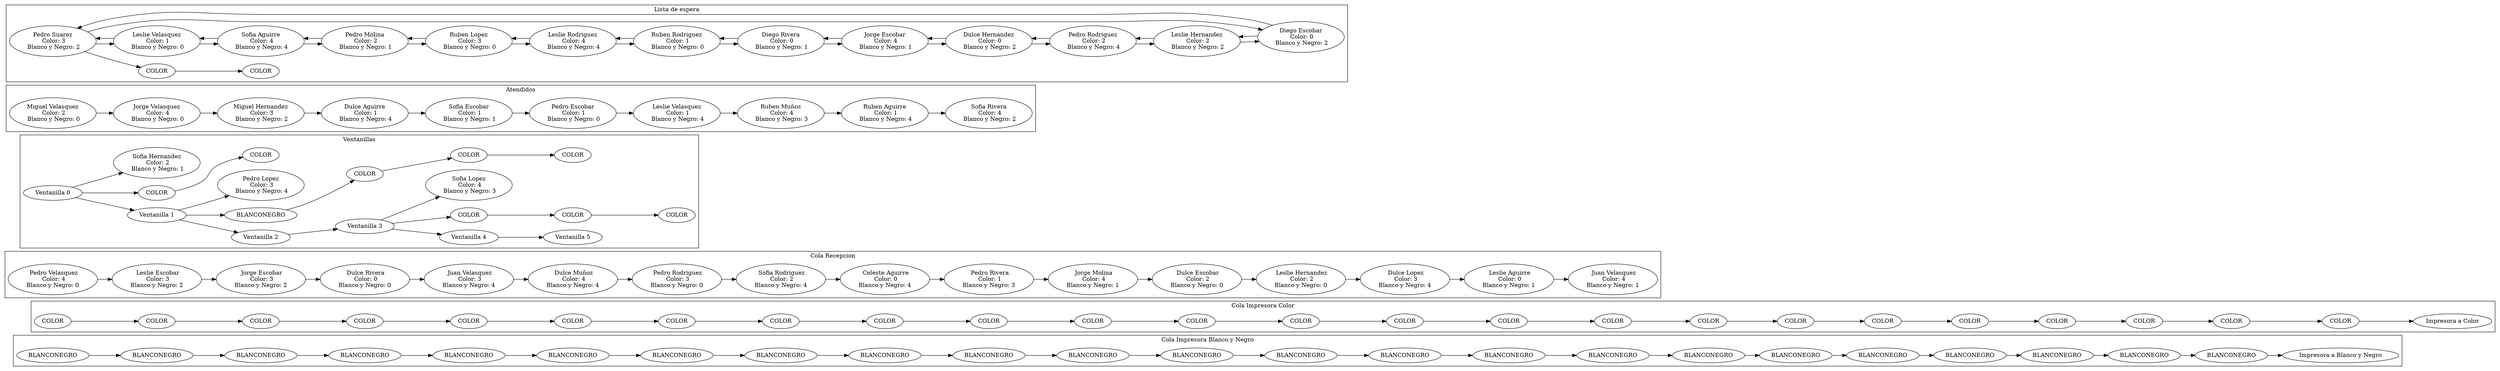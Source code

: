 digraph G{
rankdir=LR;
subgraph clusterPrintBN {
/* Cola blanco y negro */
label="Cola Impresora Blanco y Negro";
ceba068744fba4912c9b6a3fea54[label="BLANCONEGRO"];
ceba068744fba4912c9b6a3fea54->bc6678a14d1aa78bb89141c536bf;
bc6678a14d1aa78bb89141c536bf[label="BLANCONEGRO"];
bc6678a14d1aa78bb89141c536bf->be6229719494c96b659d001d185ba;
be6229719494c96b659d001d185ba[label="BLANCONEGRO"];
be6229719494c96b659d001d185ba->f2550f486c24f2a973c110701a59371;
f2550f486c24f2a973c110701a59371[label="BLANCONEGRO"];
f2550f486c24f2a973c110701a59371->ffa9f62b41448f29b5d65932e4eccf8;
ffa9f62b41448f29b5d65932e4eccf8[label="BLANCONEGRO"];
ffa9f62b41448f29b5d65932e4eccf8->b675748958c0ae13264763c00;
b675748958c0ae13264763c00[label="BLANCONEGRO"];
b675748958c0ae13264763c00->feea8c47ef95d9de884f3c7e33;
feea8c47ef95d9de884f3c7e33[label="BLANCONEGRO"];
feea8c47ef95d9de884f3c7e33->ee3e1b8b225432aa20f9c94d793f6be;
ee3e1b8b225432aa20f9c94d793f6be[label="BLANCONEGRO"];
ee3e1b8b225432aa20f9c94d793f6be->ad479ce15b4eb5b6e9160628b3e199;
ad479ce15b4eb5b6e9160628b3e199[label="BLANCONEGRO"];
ad479ce15b4eb5b6e9160628b3e199->b3e7cf70010462ab5360eba36395142;
b3e7cf70010462ab5360eba36395142[label="BLANCONEGRO"];
b3e7cf70010462ab5360eba36395142->cff7f42818136434b5a170e7b;
cff7f42818136434b5a170e7b[label="BLANCONEGRO"];
cff7f42818136434b5a170e7b->bf7db12a246cc8e2ebd7279b4fcd4;
bf7db12a246cc8e2ebd7279b4fcd4[label="BLANCONEGRO"];
bf7db12a246cc8e2ebd7279b4fcd4->c675e93a2e34dfaa8cdc6e4fbb12b4b;
c675e93a2e34dfaa8cdc6e4fbb12b4b[label="BLANCONEGRO"];
c675e93a2e34dfaa8cdc6e4fbb12b4b->bad802e4b58b464f4e6d7d32846;
bad802e4b58b464f4e6d7d32846[label="BLANCONEGRO"];
bad802e4b58b464f4e6d7d32846->dccc62a713d4648a622b973110f3f46;
dccc62a713d4648a622b973110f3f46[label="BLANCONEGRO"];
dccc62a713d4648a622b973110f3f46->f4d57d4097e4e7ba226cf26cb56bbe5;
f4d57d4097e4e7ba226cf26cb56bbe5[label="BLANCONEGRO"];
f4d57d4097e4e7ba226cf26cb56bbe5->fb18c214ddc465ab9181e4e7c9f02ea;
fb18c214ddc465ab9181e4e7c9f02ea[label="BLANCONEGRO"];
fb18c214ddc465ab9181e4e7c9f02ea->d0155b0746d1a4020a50c2fb65ec;
d0155b0746d1a4020a50c2fb65ec[label="BLANCONEGRO"];
d0155b0746d1a4020a50c2fb65ec->adeef6afb34dd2be77681566aca1d2;
adeef6afb34dd2be77681566aca1d2[label="BLANCONEGRO"];
adeef6afb34dd2be77681566aca1d2->a5a7b43217b4b4381aeab9262e206a5;
a5a7b43217b4b4381aeab9262e206a5[label="BLANCONEGRO"];
a5a7b43217b4b4381aeab9262e206a5->df26eed1ff4ef48cc0a588ee187f54;
df26eed1ff4ef48cc0a588ee187f54[label="BLANCONEGRO"];
df26eed1ff4ef48cc0a588ee187f54->bbc11bdcff47a0a244a29c378f1d28;
bbc11bdcff47a0a244a29c378f1d28[label="BLANCONEGRO"];
bbc11bdcff47a0a244a29c378f1d28->cc4ce2a662249758a6870a203afe04c;
cc4ce2a662249758a6870a203afe04c[label="BLANCONEGRO"];
BN[label="Impresora a Blanco y Negro"];
cc4ce2a662249758a6870a203afe04c-> BN;
}subgraph clusterPrintColor {
/* Cola color */
label="Cola Impresora Color";
f1156d680ec4ab7b4d0a3f52934f3f3[label="COLOR"];
f1156d680ec4ab7b4d0a3f52934f3f3->f2ed0ab3b0144a0ab197664a038f149;
f2ed0ab3b0144a0ab197664a038f149[label="COLOR"];
f2ed0ab3b0144a0ab197664a038f149->f01fd12fd3b4899a9a6a5e40bd840ec;
f01fd12fd3b4899a9a6a5e40bd840ec[label="COLOR"];
f01fd12fd3b4899a9a6a5e40bd840ec->eaa606be149eb8c4ebb4a8a999792;
eaa606be149eb8c4ebb4a8a999792[label="COLOR"];
eaa606be149eb8c4ebb4a8a999792->adad874784cae97ede9ded191e03a;
adad874784cae97ede9ded191e03a[label="COLOR"];
adad874784cae97ede9ded191e03a->e50aafadab4f1caf4eb99a7b97e9b8;
e50aafadab4f1caf4eb99a7b97e9b8[label="COLOR"];
e50aafadab4f1caf4eb99a7b97e9b8->a4a39fd17f4b049304de2876a890a9;
a4a39fd17f4b049304de2876a890a9[label="COLOR"];
a4a39fd17f4b049304de2876a890a9->ab4990f54d44bda900aebf6907690fc;
ab4990f54d44bda900aebf6907690fc[label="COLOR"];
ab4990f54d44bda900aebf6907690fc->dca167b114c5fbf98e955ffd52f8d;
dca167b114c5fbf98e955ffd52f8d[label="COLOR"];
dca167b114c5fbf98e955ffd52f8d->ccf84f2b8ea44c7ab3f85b14f23b3ff;
ccf84f2b8ea44c7ab3f85b14f23b3ff[label="COLOR"];
ccf84f2b8ea44c7ab3f85b14f23b3ff->c74c309e44486a22b33d38a8a1b3e;
c74c309e44486a22b33d38a8a1b3e[label="COLOR"];
c74c309e44486a22b33d38a8a1b3e->a0f3314613041058078305fe6fce46d;
a0f3314613041058078305fe6fce46d[label="COLOR"];
a0f3314613041058078305fe6fce46d->d0b0be2320478a8cb40ca13520033e;
d0b0be2320478a8cb40ca13520033e[label="COLOR"];
d0b0be2320478a8cb40ca13520033e->de54da356cf4a6794630954e7282985;
de54da356cf4a6794630954e7282985[label="COLOR"];
de54da356cf4a6794630954e7282985->cfebffe0f4f2a93f1b57e07e55c24;
cfebffe0f4f2a93f1b57e07e55c24[label="COLOR"];
cfebffe0f4f2a93f1b57e07e55c24->aafdbcacef84a54953111fbe6d5bac1;
aafdbcacef84a54953111fbe6d5bac1[label="COLOR"];
aafdbcacef84a54953111fbe6d5bac1->fad986c8b34db8b885294972a0e66e;
fad986c8b34db8b885294972a0e66e[label="COLOR"];
fad986c8b34db8b885294972a0e66e->aa22c0e5d3747c5a69dc404d4067d46;
aa22c0e5d3747c5a69dc404d4067d46[label="COLOR"];
aa22c0e5d3747c5a69dc404d4067d46->fc949ec2f431896fa2680f0af68fc;
fc949ec2f431896fa2680f0af68fc[label="COLOR"];
fc949ec2f431896fa2680f0af68fc->f3b8c5e74444f8e9e60f072f4a29a;
f3b8c5e74444f8e9e60f072f4a29a[label="COLOR"];
f3b8c5e74444f8e9e60f072f4a29a->da5ff64a56f44cc853149dda75adad7;
da5ff64a56f44cc853149dda75adad7[label="COLOR"];
da5ff64a56f44cc853149dda75adad7->afe19c046a4436aa77a2c01ec1dd01c;
afe19c046a4436aa77a2c01ec1dd01c[label="COLOR"];
afe19c046a4436aa77a2c01ec1dd01c->f5e8bb3b4cf4cf6a55b644658c25124;
f5e8bb3b4cf4cf6a55b644658c25124[label="COLOR"];
f5e8bb3b4cf4cf6a55b644658c25124->eaf2a5718d6403397ebfdbad2f14f2d;
eaf2a5718d6403397ebfdbad2f14f2d[label="COLOR"];
C[label="Impresora a Color"];
eaf2a5718d6403397ebfdbad2f14f2d-> C;
}subgraph clusterColaRecepcion {
/* Cola recepcion */
label="Cola Recepcion";
b214d45afb05d7154e4725975[label=" Pedro Velasquez
 Color: 4
 Blanco y Negro: 0 "];
b214d45afb05d7154e4725975->dcec9573a694eb8b33f225f2126a91a;
dcec9573a694eb8b33f225f2126a91a[label=" Leslie Escobar
 Color: 3
 Blanco y Negro: 2 "];
dcec9573a694eb8b33f225f2126a91a->e9d04eb2b1ab35fbea26fd08;
e9d04eb2b1ab35fbea26fd08[label=" Jorge Escobar
 Color: 3
 Blanco y Negro: 2 "];
e9d04eb2b1ab35fbea26fd08->dfc86ffeac34419be2406b44e880f83;
dfc86ffeac34419be2406b44e880f83[label=" Dulce Rivera
 Color: 0
 Blanco y Negro: 0 "];
dfc86ffeac34419be2406b44e880f83->bbb45307124b33b77438e1cdb29519;
bbb45307124b33b77438e1cdb29519[label=" Juan Velasquez
 Color: 3
 Blanco y Negro: 4 "];
bbb45307124b33b77438e1cdb29519->cfe698afb0041108ab949c8e3258216;
cfe698afb0041108ab949c8e3258216[label=" Dulce Muñoz
 Color: 4
 Blanco y Negro: 4 "];
cfe698afb0041108ab949c8e3258216->c66182e92a44ce2ba4af7ea80b0d268;
c66182e92a44ce2ba4af7ea80b0d268[label=" Pedro Rodriguez
 Color: 3
 Blanco y Negro: 0 "];
c66182e92a44ce2ba4af7ea80b0d268->b5a481445b9c3764b11490259f;
b5a481445b9c3764b11490259f[label=" Sofia Rodriguez
 Color: 2
 Blanco y Negro: 4 "];
b5a481445b9c3764b11490259f->be6a51a33419aa210e7e32eb60bfd;
be6a51a33419aa210e7e32eb60bfd[label=" Celeste Aguirre
 Color: 0
 Blanco y Negro: 4 "];
be6a51a33419aa210e7e32eb60bfd->d3ab0fc4b7d435f86d34ab7a7c40875;
d3ab0fc4b7d435f86d34ab7a7c40875[label=" Pedro Rivera
 Color: 1
 Blanco y Negro: 3 "];
d3ab0fc4b7d435f86d34ab7a7c40875->d62d15a4724b48a878f1e04a1f53f8;
d62d15a4724b48a878f1e04a1f53f8[label=" Jorge Molina
 Color: 4
 Blanco y Negro: 1 "];
d62d15a4724b48a878f1e04a1f53f8->d70fa3ba8f47a4a5f78679285e380a;
d70fa3ba8f47a4a5f78679285e380a[label=" Dulce Escobar
 Color: 2
 Blanco y Negro: 0 "];
d70fa3ba8f47a4a5f78679285e380a->fe62406388461aa92a1b2feef1a46a;
fe62406388461aa92a1b2feef1a46a[label=" Leslie Hernandez
 Color: 2
 Blanco y Negro: 0 "];
fe62406388461aa92a1b2feef1a46a->bf225bc1184072ad21d1645e40d033;
bf225bc1184072ad21d1645e40d033[label=" Dulce Lopez
 Color: 3
 Blanco y Negro: 4 "];
bf225bc1184072ad21d1645e40d033->df16215c7cc473f8f51a858d9688813;
df16215c7cc473f8f51a858d9688813[label=" Leslie Aguirre
 Color: 0
 Blanco y Negro: 1 "];
df16215c7cc473f8f51a858d9688813->d4ed84da09e7fd123603293ff;
d4ed84da09e7fd123603293ff[label=" Juan Velasquez
 Color: 4
 Blanco y Negro: 1 "];
}subgraph clusterListaVentanillas {
/* Ventanillas */
label="Ventanillas";
b7b3363642641218865f928e953cd93[label=" Ventanilla 0 "];
b7b3363642641218865f928e953cd93->fa173075314b24a392d6b6ec4918c2;
b7b3363642641218865f928e953cd93->f96c6cd8164e0998ebae0be9ec5302;
f96c6cd8164e0998ebae0be9ec5302[label="COLOR"];
f96c6cd8164e0998ebae0be9ec5302->add03637834f78b0f8b23da23d7983;
add03637834f78b0f8b23da23d7983[label="COLOR"];
de7be3284118b1459a37aa9875e1[label="Sofia Hernandez
 Color: 2
 Blanco y Negro: 1"];
b7b3363642641218865f928e953cd93->de7be3284118b1459a37aa9875e1;
fa173075314b24a392d6b6ec4918c2[label=" Ventanilla 1 "];
fa173075314b24a392d6b6ec4918c2->a4599b44f0414d8cfa96f3f39fe840;
fa173075314b24a392d6b6ec4918c2->d62209af7946a7b38f5d27f71dcb1b;
d62209af7946a7b38f5d27f71dcb1b[label="BLANCONEGRO"];
d62209af7946a7b38f5d27f71dcb1b->f32fe14ee914f7aa244a2bf99a9ae1a;
f32fe14ee914f7aa244a2bf99a9ae1a[label="COLOR"];
f32fe14ee914f7aa244a2bf99a9ae1a->efc8855095473d9782515c7381e609;
efc8855095473d9782515c7381e609[label="COLOR"];
efc8855095473d9782515c7381e609->ab55063cb7c4a6e883d3eaec18a1fbc;
ab55063cb7c4a6e883d3eaec18a1fbc[label="COLOR"];
faa35c04efeab1fbdf7f9bc8fd6[label="Pedro Lopez
 Color: 3
 Blanco y Negro: 4"];
fa173075314b24a392d6b6ec4918c2->faa35c04efeab1fbdf7f9bc8fd6;
a4599b44f0414d8cfa96f3f39fe840[label=" Ventanilla 2 "];
a4599b44f0414d8cfa96f3f39fe840->bcae7eb1645b7afc7a001d0fe70bd;
bcae7eb1645b7afc7a001d0fe70bd[label=" Ventanilla 3 "];
bcae7eb1645b7afc7a001d0fe70bd->b1f283477fb1a985cb44949a94;
bcae7eb1645b7afc7a001d0fe70bd->d8f40a799d10df5b114f4d9;
d8f40a799d10df5b114f4d9[label="COLOR"];
d8f40a799d10df5b114f4d9->f6aa7544e4d3bb8a97b000cd03255;
f6aa7544e4d3bb8a97b000cd03255[label="COLOR"];
f6aa7544e4d3bb8a97b000cd03255->b08643490f8604d94a6082027e;
b08643490f8604d94a6082027e[label="COLOR"];
e6709dd79460d9a9301d8d69ec936[label="Sofia Lopez
 Color: 4
 Blanco y Negro: 3"];
bcae7eb1645b7afc7a001d0fe70bd->e6709dd79460d9a9301d8d69ec936;
b1f283477fb1a985cb44949a94[label=" Ventanilla 4 "];
b1f283477fb1a985cb44949a94->ec80fc0bd74cec970b06e8f5093216;
ec80fc0bd74cec970b06e8f5093216[label=" Ventanilla 5 "];
}subgraph clusterListaAtendidos {
/* Atendidos */
label="Atendidos";
daf770c14d74b37f0cf0e5e83a21[label="Miguel Velasquez
 Color: 2
 Blanco y Negro: 0"];
daf770c14d74b37f0cf0e5e83a21->b7c7899894bb1800772688f5d727d;
b7c7899894bb1800772688f5d727d[label="Jorge Velasquez
 Color: 4
 Blanco y Negro: 0"];
b7c7899894bb1800772688f5d727d->eceac76d9148a8a4f51e1dbff3261b;
eceac76d9148a8a4f51e1dbff3261b[label="Miguel Hernandez
 Color: 3
 Blanco y Negro: 2"];
eceac76d9148a8a4f51e1dbff3261b->acb1aee0043a185ff9890948ed277;
acb1aee0043a185ff9890948ed277[label="Dulce Aguirre
 Color: 1
 Blanco y Negro: 4"];
acb1aee0043a185ff9890948ed277->e94d0439eae49d7da054fd829;
e94d0439eae49d7da054fd829[label="Sofia Escobar
 Color: 1
 Blanco y Negro: 1"];
e94d0439eae49d7da054fd829->d947d79a2787fed8a0f01a;
d947d79a2787fed8a0f01a[label="Pedro Escobar
 Color: 1
 Blanco y Negro: 0"];
d947d79a2787fed8a0f01a->d02183dde74bf4affd9027115b96ad;
d02183dde74bf4affd9027115b96ad[label="Leslie Velasquez
 Color: 1
 Blanco y Negro: 4"];
d02183dde74bf4affd9027115b96ad->bb3e076028945cfb8df55ab7baee2c6;
bb3e076028945cfb8df55ab7baee2c6[label="Ruben Muñoz
 Color: 4
 Blanco y Negro: 3"];
bb3e076028945cfb8df55ab7baee2c6->bbbad3f46bda1200d40b4736f06;
bbbad3f46bda1200d40b4736f06[label="Ruben Aguirre
 Color: 1
 Blanco y Negro: 4"];
bbbad3f46bda1200d40b4736f06->facfd264b4d45e7a0fc89d2cd75a559;
facfd264b4d45e7a0fc89d2cd75a559[label="Sofia Rivera
 Color: 4
 Blanco y Negro: 2"];
}subgraph clusterListaEspera {
/* Lista Espera */
label="Lista de espera";
dbda8af4a2bb7e829c280d171f0->c038dce75dc4bbca20cd734990e3280;
c038dce75dc4bbca20cd734990e3280[label="COLOR"];
c038dce75dc4bbca20cd734990e3280->fb9252135bc401da84873524427e299;
fb9252135bc401da84873524427e299[label="COLOR"];
dbda8af4a2bb7e829c280d171f0[label="Pedro Suarez
 Color: 3
 Blanco y Negro: 2"];
dbda8af4a2bb7e829c280d171f0->f2533ee4becb115d70ec9638a50;
dbda8af4a2bb7e829c280d171f0->d0fbb83422a844702e5e0830b08;
d0fbb83422a844702e5e0830b08[label="Diego Escobar
 Color: 0
 Blanco y Negro: 2"];
d0fbb83422a844702e5e0830b08->dbda8af4a2bb7e829c280d171f0;
d0fbb83422a844702e5e0830b08->a6da0f7c034279896bb7228a08e4cd;
a6da0f7c034279896bb7228a08e4cd[label="Leslie Hernandez
 Color: 2
 Blanco y Negro: 2"];
a6da0f7c034279896bb7228a08e4cd->d0fbb83422a844702e5e0830b08;
a6da0f7c034279896bb7228a08e4cd->bb8b6c06e48638b2567bdb99d2a49;
bb8b6c06e48638b2567bdb99d2a49[label="Pedro Rodriguez
 Color: 2
 Blanco y Negro: 4"];
bb8b6c06e48638b2567bdb99d2a49->a6da0f7c034279896bb7228a08e4cd;
bb8b6c06e48638b2567bdb99d2a49->c0ca36cb5d4da4b7f6725e6d6bbbb2;
c0ca36cb5d4da4b7f6725e6d6bbbb2[label="Dulce Hernandez
 Color: 0
 Blanco y Negro: 2"];
c0ca36cb5d4da4b7f6725e6d6bbbb2->bb8b6c06e48638b2567bdb99d2a49;
c0ca36cb5d4da4b7f6725e6d6bbbb2->fa1ed2bd44febb59540beeb64215;
fa1ed2bd44febb59540beeb64215[label="Jorge Escobar
 Color: 4
 Blanco y Negro: 1"];
fa1ed2bd44febb59540beeb64215->c0ca36cb5d4da4b7f6725e6d6bbbb2;
fa1ed2bd44febb59540beeb64215->fd23553d29410bad08ee732222aa65;
fd23553d29410bad08ee732222aa65[label="Diego Rivera
 Color: 0
 Blanco y Negro: 1"];
fd23553d29410bad08ee732222aa65->fa1ed2bd44febb59540beeb64215;
fd23553d29410bad08ee732222aa65->b11959cf5d4b379952e7946e12639d;
b11959cf5d4b379952e7946e12639d[label="Ruben Rodriguez
 Color: 1
 Blanco y Negro: 0"];
b11959cf5d4b379952e7946e12639d->fd23553d29410bad08ee732222aa65;
b11959cf5d4b379952e7946e12639d->f1bf53d39e1475989c69ab263d7e7cc;
f1bf53d39e1475989c69ab263d7e7cc[label="Leslie Rodriguez
 Color: 4
 Blanco y Negro: 4"];
f1bf53d39e1475989c69ab263d7e7cc->b11959cf5d4b379952e7946e12639d;
f1bf53d39e1475989c69ab263d7e7cc->caa4ef5a0c0f98e40360e8d;
caa4ef5a0c0f98e40360e8d[label="Ruben Lopez
 Color: 3
 Blanco y Negro: 0"];
caa4ef5a0c0f98e40360e8d->f1bf53d39e1475989c69ab263d7e7cc;
caa4ef5a0c0f98e40360e8d->ac40f94e7314234b2456fa084a4c517;
ac40f94e7314234b2456fa084a4c517[label="Pedro Molina
 Color: 2
 Blanco y Negro: 1"];
ac40f94e7314234b2456fa084a4c517->caa4ef5a0c0f98e40360e8d;
ac40f94e7314234b2456fa084a4c517->dab85b5b45409a91d2ab748abdc949;
dab85b5b45409a91d2ab748abdc949[label="Sofia Aguirre
 Color: 4
 Blanco y Negro: 4"];
dab85b5b45409a91d2ab748abdc949->ac40f94e7314234b2456fa084a4c517;
dab85b5b45409a91d2ab748abdc949->f2533ee4becb115d70ec9638a50;
f2533ee4becb115d70ec9638a50[label="Leslie Velasquez
 Color: 1
 Blanco y Negro: 0"];
f2533ee4becb115d70ec9638a50->dab85b5b45409a91d2ab748abdc949;
f2533ee4becb115d70ec9638a50->dbda8af4a2bb7e829c280d171f0;
}}